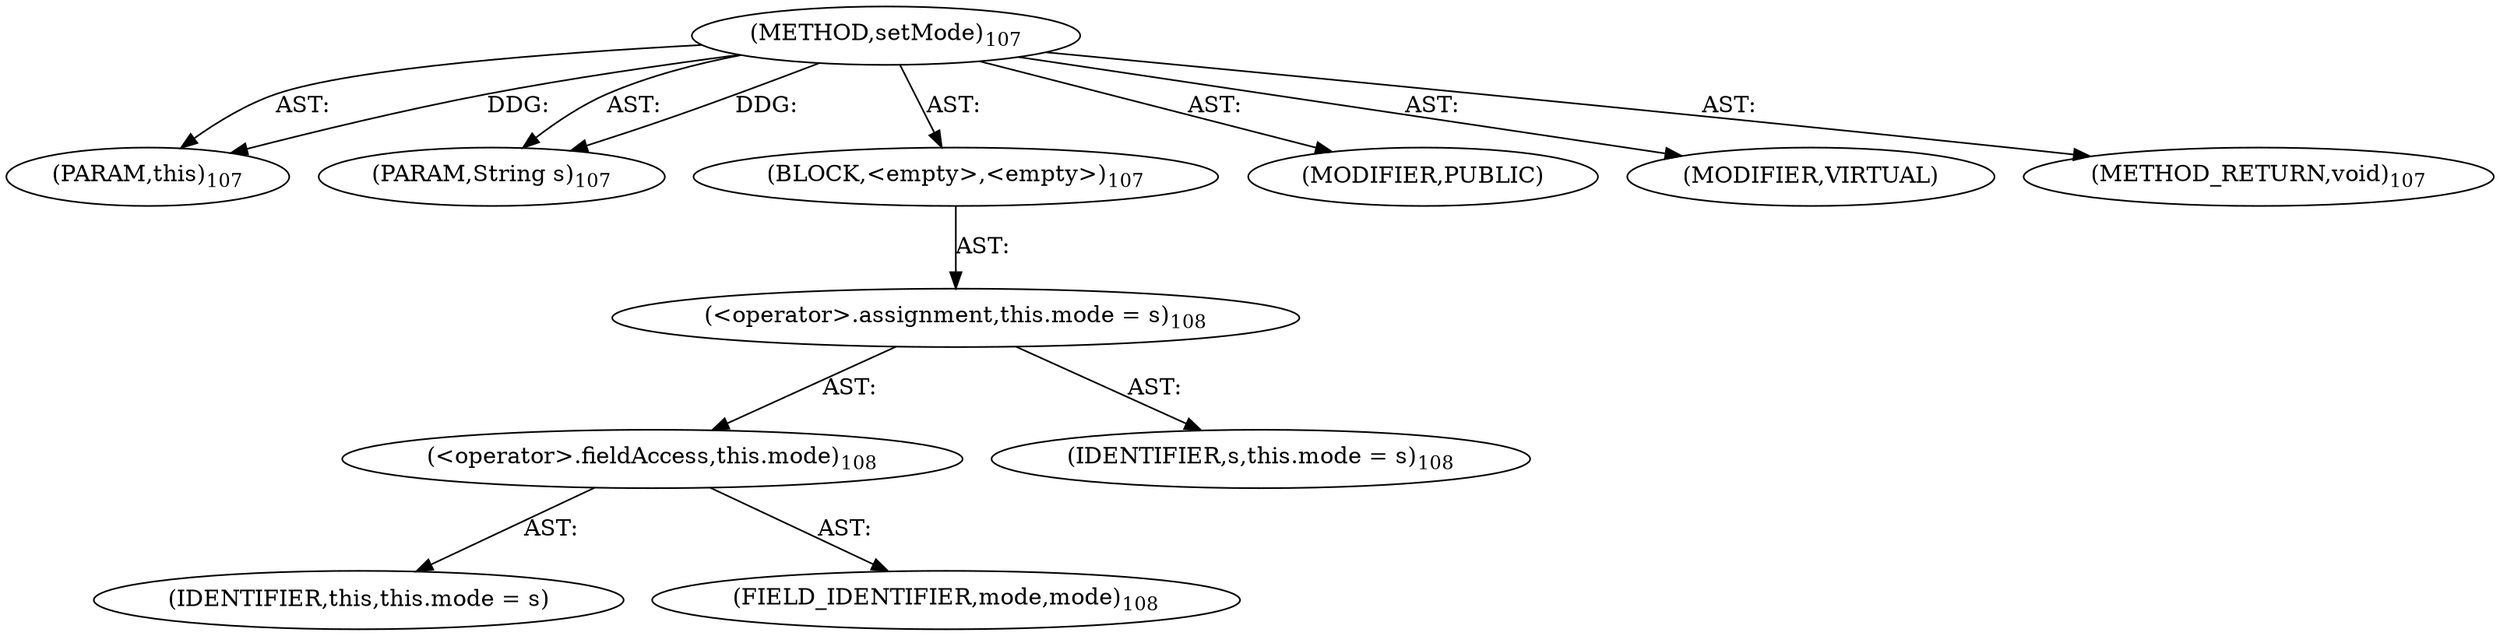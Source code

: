 digraph "setMode" {  
"111669149697" [label = <(METHOD,setMode)<SUB>107</SUB>> ]
"115964117003" [label = <(PARAM,this)<SUB>107</SUB>> ]
"115964117004" [label = <(PARAM,String s)<SUB>107</SUB>> ]
"25769803777" [label = <(BLOCK,&lt;empty&gt;,&lt;empty&gt;)<SUB>107</SUB>> ]
"30064771074" [label = <(&lt;operator&gt;.assignment,this.mode = s)<SUB>108</SUB>> ]
"30064771075" [label = <(&lt;operator&gt;.fieldAccess,this.mode)<SUB>108</SUB>> ]
"68719476764" [label = <(IDENTIFIER,this,this.mode = s)> ]
"55834574849" [label = <(FIELD_IDENTIFIER,mode,mode)<SUB>108</SUB>> ]
"68719476765" [label = <(IDENTIFIER,s,this.mode = s)<SUB>108</SUB>> ]
"133143986180" [label = <(MODIFIER,PUBLIC)> ]
"133143986181" [label = <(MODIFIER,VIRTUAL)> ]
"128849018881" [label = <(METHOD_RETURN,void)<SUB>107</SUB>> ]
  "111669149697" -> "115964117003"  [ label = "AST: "] 
  "111669149697" -> "115964117004"  [ label = "AST: "] 
  "111669149697" -> "25769803777"  [ label = "AST: "] 
  "111669149697" -> "133143986180"  [ label = "AST: "] 
  "111669149697" -> "133143986181"  [ label = "AST: "] 
  "111669149697" -> "128849018881"  [ label = "AST: "] 
  "25769803777" -> "30064771074"  [ label = "AST: "] 
  "30064771074" -> "30064771075"  [ label = "AST: "] 
  "30064771074" -> "68719476765"  [ label = "AST: "] 
  "30064771075" -> "68719476764"  [ label = "AST: "] 
  "30064771075" -> "55834574849"  [ label = "AST: "] 
  "111669149697" -> "115964117003"  [ label = "DDG: "] 
  "111669149697" -> "115964117004"  [ label = "DDG: "] 
}
